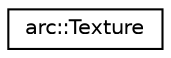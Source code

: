 digraph "Graphical Class Hierarchy"
{
 // LATEX_PDF_SIZE
  edge [fontname="Helvetica",fontsize="10",labelfontname="Helvetica",labelfontsize="10"];
  node [fontname="Helvetica",fontsize="10",shape=record];
  rankdir="LR";
  Node0 [label="arc::Texture",height=0.2,width=0.4,color="black", fillcolor="white", style="filled",URL="$classarc_1_1Texture.html",tooltip=" "];
}
